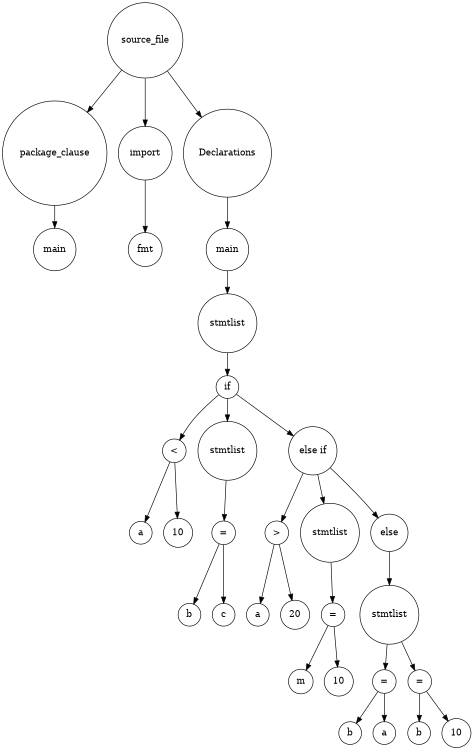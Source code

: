 digraph finite_state_machine {ordering=out;rankdir=UD;size="8,5";node [shape = circle];
1 [label="main"];
2 [label="package_clause"];
2->1;
3 [label="fmt"];
4 [label="import"];
4->3;
5 [label="main"];
6 [label="a"];
7 [label="10"];
8 [label="<"];
8->6;
8->7;
9 [label="b"];
10 [label="c"];
11 [label="="];
11->9;
11->10;
12 [label="stmtlist"];
12->11;
13 [label="a"];
14 [label="20"];
15 [label=">"];
15->13;
15->14;
16 [label="m"];
17 [label="10"];
18 [label="="];
18->16;
18->17;
19 [label="stmtlist"];
19->18;
20 [label="else if"];
20->15;
20->19;
21 [label="b"];
22 [label="a"];
23 [label="="];
23->21;
23->22;
24 [label="stmtlist"];
24->23;
25 [label="b"];
26 [label="10"];
27 [label="="];
27->25;
27->26;
24->27;
28 [label="else"];
28->24;
20->28;
29 [label="if"];
29->8;
29->12;
29->20;
30 [label="stmtlist"];
30->29;
5->30;
31 [label="Declarations"];
31->5;
32 [label="source_file"];
32->2;
32->4;
32->31;
}
